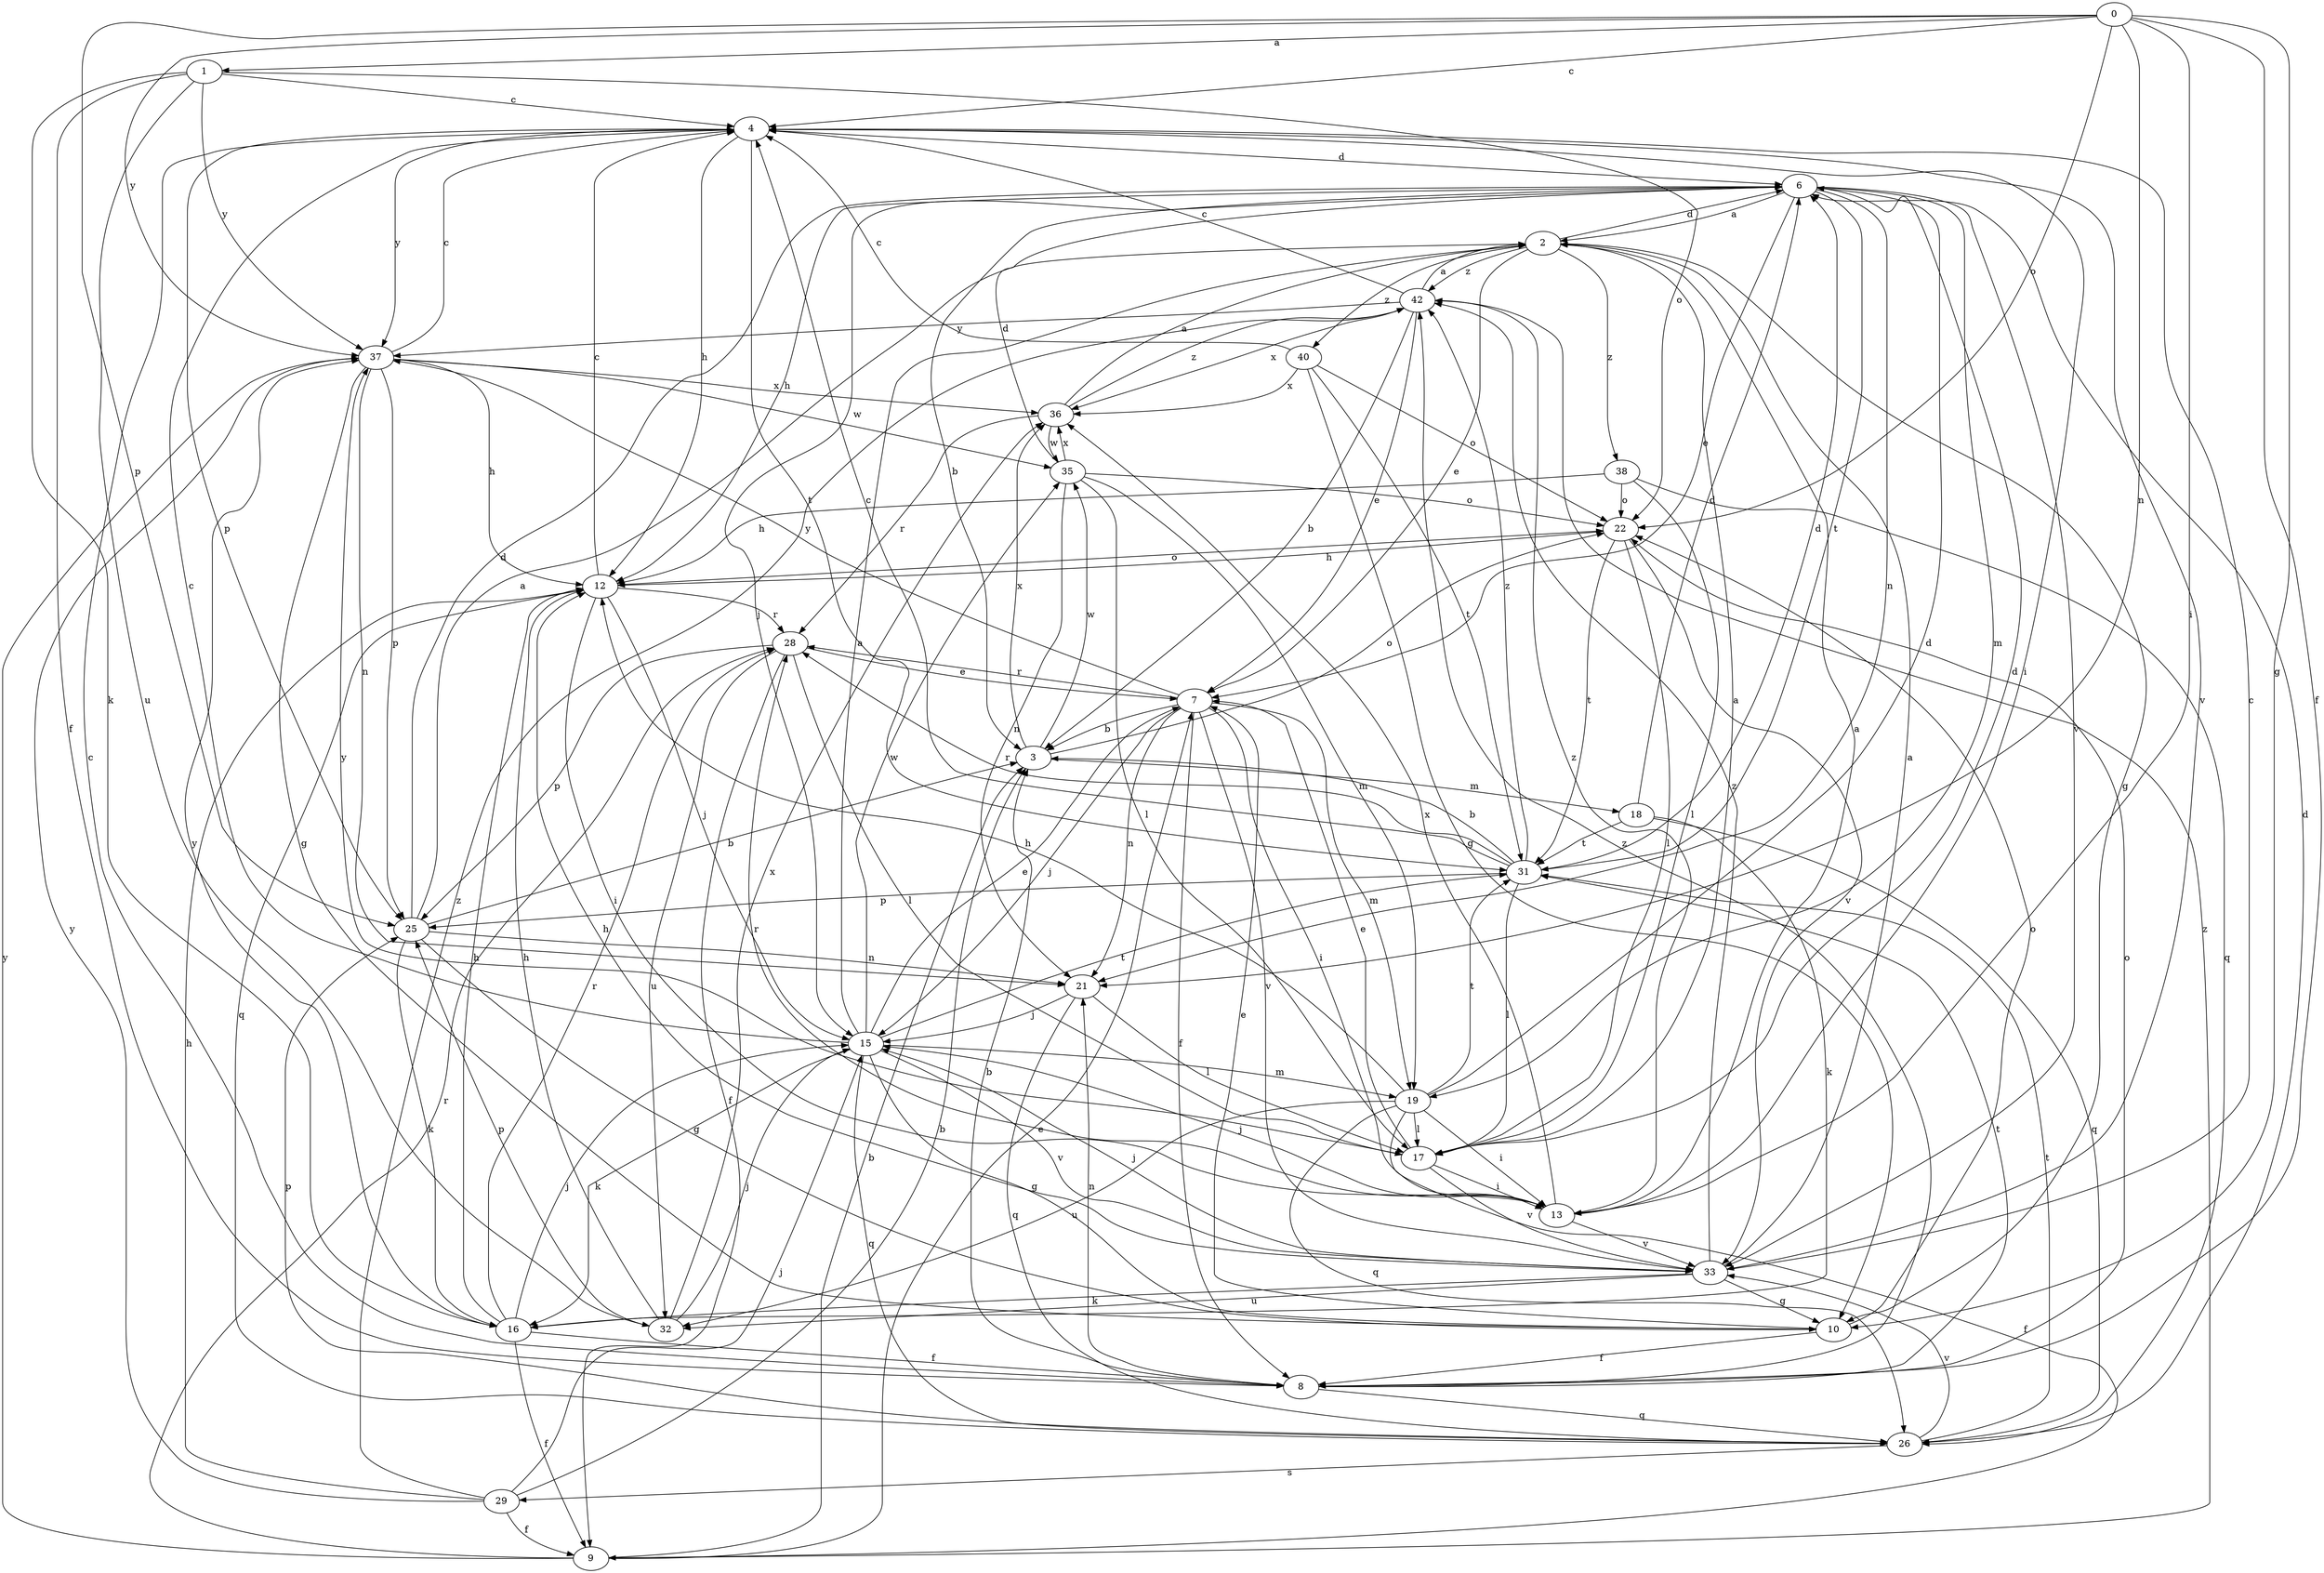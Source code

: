 strict digraph  {
0;
1;
2;
3;
4;
6;
7;
8;
9;
10;
12;
13;
15;
16;
17;
18;
19;
21;
22;
25;
26;
28;
29;
31;
32;
33;
35;
36;
37;
38;
40;
42;
0 -> 1  [label=a];
0 -> 4  [label=c];
0 -> 8  [label=f];
0 -> 10  [label=g];
0 -> 13  [label=i];
0 -> 21  [label=n];
0 -> 22  [label=o];
0 -> 25  [label=p];
0 -> 37  [label=y];
1 -> 4  [label=c];
1 -> 8  [label=f];
1 -> 16  [label=k];
1 -> 22  [label=o];
1 -> 32  [label=u];
1 -> 37  [label=y];
2 -> 6  [label=d];
2 -> 7  [label=e];
2 -> 10  [label=g];
2 -> 38  [label=z];
2 -> 40  [label=z];
2 -> 42  [label=z];
3 -> 18  [label=m];
3 -> 22  [label=o];
3 -> 35  [label=w];
3 -> 36  [label=x];
4 -> 6  [label=d];
4 -> 12  [label=h];
4 -> 13  [label=i];
4 -> 25  [label=p];
4 -> 31  [label=t];
4 -> 33  [label=v];
4 -> 37  [label=y];
6 -> 2  [label=a];
6 -> 3  [label=b];
6 -> 7  [label=e];
6 -> 12  [label=h];
6 -> 15  [label=j];
6 -> 19  [label=m];
6 -> 21  [label=n];
6 -> 31  [label=t];
6 -> 33  [label=v];
7 -> 3  [label=b];
7 -> 8  [label=f];
7 -> 13  [label=i];
7 -> 15  [label=j];
7 -> 19  [label=m];
7 -> 21  [label=n];
7 -> 28  [label=r];
7 -> 33  [label=v];
7 -> 37  [label=y];
8 -> 3  [label=b];
8 -> 4  [label=c];
8 -> 21  [label=n];
8 -> 22  [label=o];
8 -> 26  [label=q];
8 -> 31  [label=t];
8 -> 42  [label=z];
9 -> 3  [label=b];
9 -> 7  [label=e];
9 -> 28  [label=r];
9 -> 37  [label=y];
9 -> 42  [label=z];
10 -> 7  [label=e];
10 -> 8  [label=f];
10 -> 22  [label=o];
12 -> 4  [label=c];
12 -> 13  [label=i];
12 -> 15  [label=j];
12 -> 22  [label=o];
12 -> 26  [label=q];
12 -> 28  [label=r];
13 -> 2  [label=a];
13 -> 15  [label=j];
13 -> 28  [label=r];
13 -> 33  [label=v];
13 -> 36  [label=x];
13 -> 42  [label=z];
15 -> 2  [label=a];
15 -> 4  [label=c];
15 -> 7  [label=e];
15 -> 10  [label=g];
15 -> 16  [label=k];
15 -> 19  [label=m];
15 -> 26  [label=q];
15 -> 31  [label=t];
15 -> 33  [label=v];
15 -> 35  [label=w];
16 -> 8  [label=f];
16 -> 9  [label=f];
16 -> 12  [label=h];
16 -> 15  [label=j];
16 -> 28  [label=r];
16 -> 37  [label=y];
17 -> 2  [label=a];
17 -> 6  [label=d];
17 -> 7  [label=e];
17 -> 13  [label=i];
17 -> 33  [label=v];
17 -> 37  [label=y];
18 -> 6  [label=d];
18 -> 16  [label=k];
18 -> 26  [label=q];
18 -> 31  [label=t];
19 -> 6  [label=d];
19 -> 9  [label=f];
19 -> 12  [label=h];
19 -> 13  [label=i];
19 -> 17  [label=l];
19 -> 26  [label=q];
19 -> 31  [label=t];
19 -> 32  [label=u];
21 -> 15  [label=j];
21 -> 17  [label=l];
21 -> 26  [label=q];
22 -> 12  [label=h];
22 -> 17  [label=l];
22 -> 31  [label=t];
22 -> 33  [label=v];
25 -> 2  [label=a];
25 -> 3  [label=b];
25 -> 6  [label=d];
25 -> 10  [label=g];
25 -> 16  [label=k];
25 -> 21  [label=n];
26 -> 6  [label=d];
26 -> 25  [label=p];
26 -> 29  [label=s];
26 -> 31  [label=t];
26 -> 33  [label=v];
28 -> 7  [label=e];
28 -> 9  [label=f];
28 -> 17  [label=l];
28 -> 25  [label=p];
28 -> 32  [label=u];
29 -> 3  [label=b];
29 -> 9  [label=f];
29 -> 12  [label=h];
29 -> 15  [label=j];
29 -> 37  [label=y];
29 -> 42  [label=z];
31 -> 3  [label=b];
31 -> 4  [label=c];
31 -> 6  [label=d];
31 -> 17  [label=l];
31 -> 25  [label=p];
31 -> 28  [label=r];
31 -> 42  [label=z];
32 -> 12  [label=h];
32 -> 15  [label=j];
32 -> 25  [label=p];
32 -> 36  [label=x];
33 -> 2  [label=a];
33 -> 4  [label=c];
33 -> 10  [label=g];
33 -> 12  [label=h];
33 -> 15  [label=j];
33 -> 16  [label=k];
33 -> 32  [label=u];
33 -> 42  [label=z];
35 -> 6  [label=d];
35 -> 17  [label=l];
35 -> 19  [label=m];
35 -> 21  [label=n];
35 -> 22  [label=o];
35 -> 36  [label=x];
36 -> 2  [label=a];
36 -> 28  [label=r];
36 -> 35  [label=w];
36 -> 42  [label=z];
37 -> 4  [label=c];
37 -> 10  [label=g];
37 -> 12  [label=h];
37 -> 21  [label=n];
37 -> 25  [label=p];
37 -> 35  [label=w];
37 -> 36  [label=x];
38 -> 12  [label=h];
38 -> 17  [label=l];
38 -> 22  [label=o];
38 -> 26  [label=q];
40 -> 4  [label=c];
40 -> 10  [label=g];
40 -> 22  [label=o];
40 -> 31  [label=t];
40 -> 36  [label=x];
42 -> 2  [label=a];
42 -> 3  [label=b];
42 -> 4  [label=c];
42 -> 7  [label=e];
42 -> 36  [label=x];
42 -> 37  [label=y];
}
